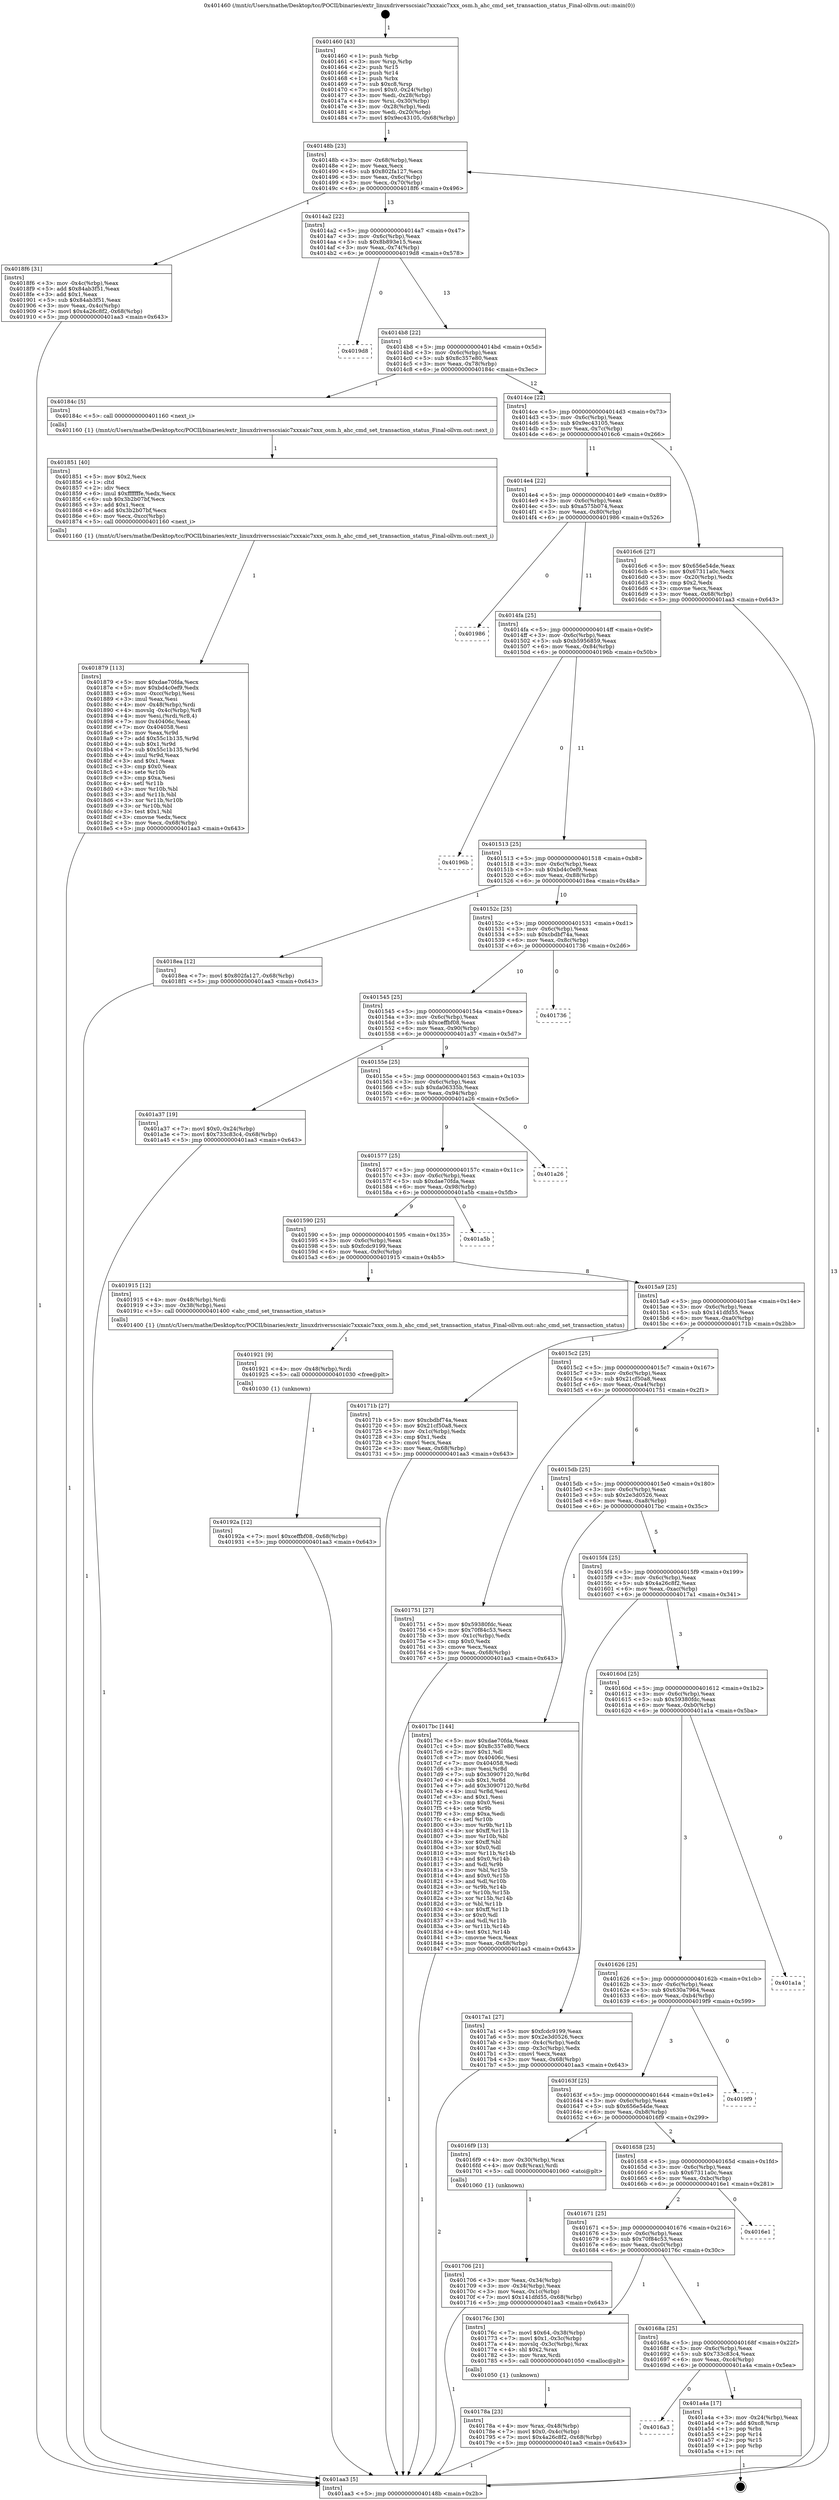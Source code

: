 digraph "0x401460" {
  label = "0x401460 (/mnt/c/Users/mathe/Desktop/tcc/POCII/binaries/extr_linuxdriversscsiaic7xxxaic7xxx_osm.h_ahc_cmd_set_transaction_status_Final-ollvm.out::main(0))"
  labelloc = "t"
  node[shape=record]

  Entry [label="",width=0.3,height=0.3,shape=circle,fillcolor=black,style=filled]
  "0x40148b" [label="{
     0x40148b [23]\l
     | [instrs]\l
     &nbsp;&nbsp;0x40148b \<+3\>: mov -0x68(%rbp),%eax\l
     &nbsp;&nbsp;0x40148e \<+2\>: mov %eax,%ecx\l
     &nbsp;&nbsp;0x401490 \<+6\>: sub $0x802fa127,%ecx\l
     &nbsp;&nbsp;0x401496 \<+3\>: mov %eax,-0x6c(%rbp)\l
     &nbsp;&nbsp;0x401499 \<+3\>: mov %ecx,-0x70(%rbp)\l
     &nbsp;&nbsp;0x40149c \<+6\>: je 00000000004018f6 \<main+0x496\>\l
  }"]
  "0x4018f6" [label="{
     0x4018f6 [31]\l
     | [instrs]\l
     &nbsp;&nbsp;0x4018f6 \<+3\>: mov -0x4c(%rbp),%eax\l
     &nbsp;&nbsp;0x4018f9 \<+5\>: add $0x84ab3f51,%eax\l
     &nbsp;&nbsp;0x4018fe \<+3\>: add $0x1,%eax\l
     &nbsp;&nbsp;0x401901 \<+5\>: sub $0x84ab3f51,%eax\l
     &nbsp;&nbsp;0x401906 \<+3\>: mov %eax,-0x4c(%rbp)\l
     &nbsp;&nbsp;0x401909 \<+7\>: movl $0x4a26c8f2,-0x68(%rbp)\l
     &nbsp;&nbsp;0x401910 \<+5\>: jmp 0000000000401aa3 \<main+0x643\>\l
  }"]
  "0x4014a2" [label="{
     0x4014a2 [22]\l
     | [instrs]\l
     &nbsp;&nbsp;0x4014a2 \<+5\>: jmp 00000000004014a7 \<main+0x47\>\l
     &nbsp;&nbsp;0x4014a7 \<+3\>: mov -0x6c(%rbp),%eax\l
     &nbsp;&nbsp;0x4014aa \<+5\>: sub $0x8b893e15,%eax\l
     &nbsp;&nbsp;0x4014af \<+3\>: mov %eax,-0x74(%rbp)\l
     &nbsp;&nbsp;0x4014b2 \<+6\>: je 00000000004019d8 \<main+0x578\>\l
  }"]
  Exit [label="",width=0.3,height=0.3,shape=circle,fillcolor=black,style=filled,peripheries=2]
  "0x4019d8" [label="{
     0x4019d8\l
  }", style=dashed]
  "0x4014b8" [label="{
     0x4014b8 [22]\l
     | [instrs]\l
     &nbsp;&nbsp;0x4014b8 \<+5\>: jmp 00000000004014bd \<main+0x5d\>\l
     &nbsp;&nbsp;0x4014bd \<+3\>: mov -0x6c(%rbp),%eax\l
     &nbsp;&nbsp;0x4014c0 \<+5\>: sub $0x8c357e80,%eax\l
     &nbsp;&nbsp;0x4014c5 \<+3\>: mov %eax,-0x78(%rbp)\l
     &nbsp;&nbsp;0x4014c8 \<+6\>: je 000000000040184c \<main+0x3ec\>\l
  }"]
  "0x4016a3" [label="{
     0x4016a3\l
  }", style=dashed]
  "0x40184c" [label="{
     0x40184c [5]\l
     | [instrs]\l
     &nbsp;&nbsp;0x40184c \<+5\>: call 0000000000401160 \<next_i\>\l
     | [calls]\l
     &nbsp;&nbsp;0x401160 \{1\} (/mnt/c/Users/mathe/Desktop/tcc/POCII/binaries/extr_linuxdriversscsiaic7xxxaic7xxx_osm.h_ahc_cmd_set_transaction_status_Final-ollvm.out::next_i)\l
  }"]
  "0x4014ce" [label="{
     0x4014ce [22]\l
     | [instrs]\l
     &nbsp;&nbsp;0x4014ce \<+5\>: jmp 00000000004014d3 \<main+0x73\>\l
     &nbsp;&nbsp;0x4014d3 \<+3\>: mov -0x6c(%rbp),%eax\l
     &nbsp;&nbsp;0x4014d6 \<+5\>: sub $0x9ec43105,%eax\l
     &nbsp;&nbsp;0x4014db \<+3\>: mov %eax,-0x7c(%rbp)\l
     &nbsp;&nbsp;0x4014de \<+6\>: je 00000000004016c6 \<main+0x266\>\l
  }"]
  "0x401a4a" [label="{
     0x401a4a [17]\l
     | [instrs]\l
     &nbsp;&nbsp;0x401a4a \<+3\>: mov -0x24(%rbp),%eax\l
     &nbsp;&nbsp;0x401a4d \<+7\>: add $0xc8,%rsp\l
     &nbsp;&nbsp;0x401a54 \<+1\>: pop %rbx\l
     &nbsp;&nbsp;0x401a55 \<+2\>: pop %r14\l
     &nbsp;&nbsp;0x401a57 \<+2\>: pop %r15\l
     &nbsp;&nbsp;0x401a59 \<+1\>: pop %rbp\l
     &nbsp;&nbsp;0x401a5a \<+1\>: ret\l
  }"]
  "0x4016c6" [label="{
     0x4016c6 [27]\l
     | [instrs]\l
     &nbsp;&nbsp;0x4016c6 \<+5\>: mov $0x656e54de,%eax\l
     &nbsp;&nbsp;0x4016cb \<+5\>: mov $0x67311a0c,%ecx\l
     &nbsp;&nbsp;0x4016d0 \<+3\>: mov -0x20(%rbp),%edx\l
     &nbsp;&nbsp;0x4016d3 \<+3\>: cmp $0x2,%edx\l
     &nbsp;&nbsp;0x4016d6 \<+3\>: cmovne %ecx,%eax\l
     &nbsp;&nbsp;0x4016d9 \<+3\>: mov %eax,-0x68(%rbp)\l
     &nbsp;&nbsp;0x4016dc \<+5\>: jmp 0000000000401aa3 \<main+0x643\>\l
  }"]
  "0x4014e4" [label="{
     0x4014e4 [22]\l
     | [instrs]\l
     &nbsp;&nbsp;0x4014e4 \<+5\>: jmp 00000000004014e9 \<main+0x89\>\l
     &nbsp;&nbsp;0x4014e9 \<+3\>: mov -0x6c(%rbp),%eax\l
     &nbsp;&nbsp;0x4014ec \<+5\>: sub $0xa575b074,%eax\l
     &nbsp;&nbsp;0x4014f1 \<+3\>: mov %eax,-0x80(%rbp)\l
     &nbsp;&nbsp;0x4014f4 \<+6\>: je 0000000000401986 \<main+0x526\>\l
  }"]
  "0x401aa3" [label="{
     0x401aa3 [5]\l
     | [instrs]\l
     &nbsp;&nbsp;0x401aa3 \<+5\>: jmp 000000000040148b \<main+0x2b\>\l
  }"]
  "0x401460" [label="{
     0x401460 [43]\l
     | [instrs]\l
     &nbsp;&nbsp;0x401460 \<+1\>: push %rbp\l
     &nbsp;&nbsp;0x401461 \<+3\>: mov %rsp,%rbp\l
     &nbsp;&nbsp;0x401464 \<+2\>: push %r15\l
     &nbsp;&nbsp;0x401466 \<+2\>: push %r14\l
     &nbsp;&nbsp;0x401468 \<+1\>: push %rbx\l
     &nbsp;&nbsp;0x401469 \<+7\>: sub $0xc8,%rsp\l
     &nbsp;&nbsp;0x401470 \<+7\>: movl $0x0,-0x24(%rbp)\l
     &nbsp;&nbsp;0x401477 \<+3\>: mov %edi,-0x28(%rbp)\l
     &nbsp;&nbsp;0x40147a \<+4\>: mov %rsi,-0x30(%rbp)\l
     &nbsp;&nbsp;0x40147e \<+3\>: mov -0x28(%rbp),%edi\l
     &nbsp;&nbsp;0x401481 \<+3\>: mov %edi,-0x20(%rbp)\l
     &nbsp;&nbsp;0x401484 \<+7\>: movl $0x9ec43105,-0x68(%rbp)\l
  }"]
  "0x40192a" [label="{
     0x40192a [12]\l
     | [instrs]\l
     &nbsp;&nbsp;0x40192a \<+7\>: movl $0xceffbf08,-0x68(%rbp)\l
     &nbsp;&nbsp;0x401931 \<+5\>: jmp 0000000000401aa3 \<main+0x643\>\l
  }"]
  "0x401986" [label="{
     0x401986\l
  }", style=dashed]
  "0x4014fa" [label="{
     0x4014fa [25]\l
     | [instrs]\l
     &nbsp;&nbsp;0x4014fa \<+5\>: jmp 00000000004014ff \<main+0x9f\>\l
     &nbsp;&nbsp;0x4014ff \<+3\>: mov -0x6c(%rbp),%eax\l
     &nbsp;&nbsp;0x401502 \<+5\>: sub $0xb5956859,%eax\l
     &nbsp;&nbsp;0x401507 \<+6\>: mov %eax,-0x84(%rbp)\l
     &nbsp;&nbsp;0x40150d \<+6\>: je 000000000040196b \<main+0x50b\>\l
  }"]
  "0x401921" [label="{
     0x401921 [9]\l
     | [instrs]\l
     &nbsp;&nbsp;0x401921 \<+4\>: mov -0x48(%rbp),%rdi\l
     &nbsp;&nbsp;0x401925 \<+5\>: call 0000000000401030 \<free@plt\>\l
     | [calls]\l
     &nbsp;&nbsp;0x401030 \{1\} (unknown)\l
  }"]
  "0x40196b" [label="{
     0x40196b\l
  }", style=dashed]
  "0x401513" [label="{
     0x401513 [25]\l
     | [instrs]\l
     &nbsp;&nbsp;0x401513 \<+5\>: jmp 0000000000401518 \<main+0xb8\>\l
     &nbsp;&nbsp;0x401518 \<+3\>: mov -0x6c(%rbp),%eax\l
     &nbsp;&nbsp;0x40151b \<+5\>: sub $0xbd4c0ef9,%eax\l
     &nbsp;&nbsp;0x401520 \<+6\>: mov %eax,-0x88(%rbp)\l
     &nbsp;&nbsp;0x401526 \<+6\>: je 00000000004018ea \<main+0x48a\>\l
  }"]
  "0x401879" [label="{
     0x401879 [113]\l
     | [instrs]\l
     &nbsp;&nbsp;0x401879 \<+5\>: mov $0xdae70fda,%ecx\l
     &nbsp;&nbsp;0x40187e \<+5\>: mov $0xbd4c0ef9,%edx\l
     &nbsp;&nbsp;0x401883 \<+6\>: mov -0xcc(%rbp),%esi\l
     &nbsp;&nbsp;0x401889 \<+3\>: imul %eax,%esi\l
     &nbsp;&nbsp;0x40188c \<+4\>: mov -0x48(%rbp),%rdi\l
     &nbsp;&nbsp;0x401890 \<+4\>: movslq -0x4c(%rbp),%r8\l
     &nbsp;&nbsp;0x401894 \<+4\>: mov %esi,(%rdi,%r8,4)\l
     &nbsp;&nbsp;0x401898 \<+7\>: mov 0x40406c,%eax\l
     &nbsp;&nbsp;0x40189f \<+7\>: mov 0x404058,%esi\l
     &nbsp;&nbsp;0x4018a6 \<+3\>: mov %eax,%r9d\l
     &nbsp;&nbsp;0x4018a9 \<+7\>: add $0x55c1b135,%r9d\l
     &nbsp;&nbsp;0x4018b0 \<+4\>: sub $0x1,%r9d\l
     &nbsp;&nbsp;0x4018b4 \<+7\>: sub $0x55c1b135,%r9d\l
     &nbsp;&nbsp;0x4018bb \<+4\>: imul %r9d,%eax\l
     &nbsp;&nbsp;0x4018bf \<+3\>: and $0x1,%eax\l
     &nbsp;&nbsp;0x4018c2 \<+3\>: cmp $0x0,%eax\l
     &nbsp;&nbsp;0x4018c5 \<+4\>: sete %r10b\l
     &nbsp;&nbsp;0x4018c9 \<+3\>: cmp $0xa,%esi\l
     &nbsp;&nbsp;0x4018cc \<+4\>: setl %r11b\l
     &nbsp;&nbsp;0x4018d0 \<+3\>: mov %r10b,%bl\l
     &nbsp;&nbsp;0x4018d3 \<+3\>: and %r11b,%bl\l
     &nbsp;&nbsp;0x4018d6 \<+3\>: xor %r11b,%r10b\l
     &nbsp;&nbsp;0x4018d9 \<+3\>: or %r10b,%bl\l
     &nbsp;&nbsp;0x4018dc \<+3\>: test $0x1,%bl\l
     &nbsp;&nbsp;0x4018df \<+3\>: cmovne %edx,%ecx\l
     &nbsp;&nbsp;0x4018e2 \<+3\>: mov %ecx,-0x68(%rbp)\l
     &nbsp;&nbsp;0x4018e5 \<+5\>: jmp 0000000000401aa3 \<main+0x643\>\l
  }"]
  "0x4018ea" [label="{
     0x4018ea [12]\l
     | [instrs]\l
     &nbsp;&nbsp;0x4018ea \<+7\>: movl $0x802fa127,-0x68(%rbp)\l
     &nbsp;&nbsp;0x4018f1 \<+5\>: jmp 0000000000401aa3 \<main+0x643\>\l
  }"]
  "0x40152c" [label="{
     0x40152c [25]\l
     | [instrs]\l
     &nbsp;&nbsp;0x40152c \<+5\>: jmp 0000000000401531 \<main+0xd1\>\l
     &nbsp;&nbsp;0x401531 \<+3\>: mov -0x6c(%rbp),%eax\l
     &nbsp;&nbsp;0x401534 \<+5\>: sub $0xcbdbf74a,%eax\l
     &nbsp;&nbsp;0x401539 \<+6\>: mov %eax,-0x8c(%rbp)\l
     &nbsp;&nbsp;0x40153f \<+6\>: je 0000000000401736 \<main+0x2d6\>\l
  }"]
  "0x401851" [label="{
     0x401851 [40]\l
     | [instrs]\l
     &nbsp;&nbsp;0x401851 \<+5\>: mov $0x2,%ecx\l
     &nbsp;&nbsp;0x401856 \<+1\>: cltd\l
     &nbsp;&nbsp;0x401857 \<+2\>: idiv %ecx\l
     &nbsp;&nbsp;0x401859 \<+6\>: imul $0xfffffffe,%edx,%ecx\l
     &nbsp;&nbsp;0x40185f \<+6\>: sub $0x3b2b07bf,%ecx\l
     &nbsp;&nbsp;0x401865 \<+3\>: add $0x1,%ecx\l
     &nbsp;&nbsp;0x401868 \<+6\>: add $0x3b2b07bf,%ecx\l
     &nbsp;&nbsp;0x40186e \<+6\>: mov %ecx,-0xcc(%rbp)\l
     &nbsp;&nbsp;0x401874 \<+5\>: call 0000000000401160 \<next_i\>\l
     | [calls]\l
     &nbsp;&nbsp;0x401160 \{1\} (/mnt/c/Users/mathe/Desktop/tcc/POCII/binaries/extr_linuxdriversscsiaic7xxxaic7xxx_osm.h_ahc_cmd_set_transaction_status_Final-ollvm.out::next_i)\l
  }"]
  "0x401736" [label="{
     0x401736\l
  }", style=dashed]
  "0x401545" [label="{
     0x401545 [25]\l
     | [instrs]\l
     &nbsp;&nbsp;0x401545 \<+5\>: jmp 000000000040154a \<main+0xea\>\l
     &nbsp;&nbsp;0x40154a \<+3\>: mov -0x6c(%rbp),%eax\l
     &nbsp;&nbsp;0x40154d \<+5\>: sub $0xceffbf08,%eax\l
     &nbsp;&nbsp;0x401552 \<+6\>: mov %eax,-0x90(%rbp)\l
     &nbsp;&nbsp;0x401558 \<+6\>: je 0000000000401a37 \<main+0x5d7\>\l
  }"]
  "0x40178a" [label="{
     0x40178a [23]\l
     | [instrs]\l
     &nbsp;&nbsp;0x40178a \<+4\>: mov %rax,-0x48(%rbp)\l
     &nbsp;&nbsp;0x40178e \<+7\>: movl $0x0,-0x4c(%rbp)\l
     &nbsp;&nbsp;0x401795 \<+7\>: movl $0x4a26c8f2,-0x68(%rbp)\l
     &nbsp;&nbsp;0x40179c \<+5\>: jmp 0000000000401aa3 \<main+0x643\>\l
  }"]
  "0x401a37" [label="{
     0x401a37 [19]\l
     | [instrs]\l
     &nbsp;&nbsp;0x401a37 \<+7\>: movl $0x0,-0x24(%rbp)\l
     &nbsp;&nbsp;0x401a3e \<+7\>: movl $0x733c83c4,-0x68(%rbp)\l
     &nbsp;&nbsp;0x401a45 \<+5\>: jmp 0000000000401aa3 \<main+0x643\>\l
  }"]
  "0x40155e" [label="{
     0x40155e [25]\l
     | [instrs]\l
     &nbsp;&nbsp;0x40155e \<+5\>: jmp 0000000000401563 \<main+0x103\>\l
     &nbsp;&nbsp;0x401563 \<+3\>: mov -0x6c(%rbp),%eax\l
     &nbsp;&nbsp;0x401566 \<+5\>: sub $0xda06335b,%eax\l
     &nbsp;&nbsp;0x40156b \<+6\>: mov %eax,-0x94(%rbp)\l
     &nbsp;&nbsp;0x401571 \<+6\>: je 0000000000401a26 \<main+0x5c6\>\l
  }"]
  "0x40168a" [label="{
     0x40168a [25]\l
     | [instrs]\l
     &nbsp;&nbsp;0x40168a \<+5\>: jmp 000000000040168f \<main+0x22f\>\l
     &nbsp;&nbsp;0x40168f \<+3\>: mov -0x6c(%rbp),%eax\l
     &nbsp;&nbsp;0x401692 \<+5\>: sub $0x733c83c4,%eax\l
     &nbsp;&nbsp;0x401697 \<+6\>: mov %eax,-0xc4(%rbp)\l
     &nbsp;&nbsp;0x40169d \<+6\>: je 0000000000401a4a \<main+0x5ea\>\l
  }"]
  "0x401a26" [label="{
     0x401a26\l
  }", style=dashed]
  "0x401577" [label="{
     0x401577 [25]\l
     | [instrs]\l
     &nbsp;&nbsp;0x401577 \<+5\>: jmp 000000000040157c \<main+0x11c\>\l
     &nbsp;&nbsp;0x40157c \<+3\>: mov -0x6c(%rbp),%eax\l
     &nbsp;&nbsp;0x40157f \<+5\>: sub $0xdae70fda,%eax\l
     &nbsp;&nbsp;0x401584 \<+6\>: mov %eax,-0x98(%rbp)\l
     &nbsp;&nbsp;0x40158a \<+6\>: je 0000000000401a5b \<main+0x5fb\>\l
  }"]
  "0x40176c" [label="{
     0x40176c [30]\l
     | [instrs]\l
     &nbsp;&nbsp;0x40176c \<+7\>: movl $0x64,-0x38(%rbp)\l
     &nbsp;&nbsp;0x401773 \<+7\>: movl $0x1,-0x3c(%rbp)\l
     &nbsp;&nbsp;0x40177a \<+4\>: movslq -0x3c(%rbp),%rax\l
     &nbsp;&nbsp;0x40177e \<+4\>: shl $0x2,%rax\l
     &nbsp;&nbsp;0x401782 \<+3\>: mov %rax,%rdi\l
     &nbsp;&nbsp;0x401785 \<+5\>: call 0000000000401050 \<malloc@plt\>\l
     | [calls]\l
     &nbsp;&nbsp;0x401050 \{1\} (unknown)\l
  }"]
  "0x401a5b" [label="{
     0x401a5b\l
  }", style=dashed]
  "0x401590" [label="{
     0x401590 [25]\l
     | [instrs]\l
     &nbsp;&nbsp;0x401590 \<+5\>: jmp 0000000000401595 \<main+0x135\>\l
     &nbsp;&nbsp;0x401595 \<+3\>: mov -0x6c(%rbp),%eax\l
     &nbsp;&nbsp;0x401598 \<+5\>: sub $0xfcdc9199,%eax\l
     &nbsp;&nbsp;0x40159d \<+6\>: mov %eax,-0x9c(%rbp)\l
     &nbsp;&nbsp;0x4015a3 \<+6\>: je 0000000000401915 \<main+0x4b5\>\l
  }"]
  "0x401671" [label="{
     0x401671 [25]\l
     | [instrs]\l
     &nbsp;&nbsp;0x401671 \<+5\>: jmp 0000000000401676 \<main+0x216\>\l
     &nbsp;&nbsp;0x401676 \<+3\>: mov -0x6c(%rbp),%eax\l
     &nbsp;&nbsp;0x401679 \<+5\>: sub $0x70f84c53,%eax\l
     &nbsp;&nbsp;0x40167e \<+6\>: mov %eax,-0xc0(%rbp)\l
     &nbsp;&nbsp;0x401684 \<+6\>: je 000000000040176c \<main+0x30c\>\l
  }"]
  "0x401915" [label="{
     0x401915 [12]\l
     | [instrs]\l
     &nbsp;&nbsp;0x401915 \<+4\>: mov -0x48(%rbp),%rdi\l
     &nbsp;&nbsp;0x401919 \<+3\>: mov -0x38(%rbp),%esi\l
     &nbsp;&nbsp;0x40191c \<+5\>: call 0000000000401400 \<ahc_cmd_set_transaction_status\>\l
     | [calls]\l
     &nbsp;&nbsp;0x401400 \{1\} (/mnt/c/Users/mathe/Desktop/tcc/POCII/binaries/extr_linuxdriversscsiaic7xxxaic7xxx_osm.h_ahc_cmd_set_transaction_status_Final-ollvm.out::ahc_cmd_set_transaction_status)\l
  }"]
  "0x4015a9" [label="{
     0x4015a9 [25]\l
     | [instrs]\l
     &nbsp;&nbsp;0x4015a9 \<+5\>: jmp 00000000004015ae \<main+0x14e\>\l
     &nbsp;&nbsp;0x4015ae \<+3\>: mov -0x6c(%rbp),%eax\l
     &nbsp;&nbsp;0x4015b1 \<+5\>: sub $0x141dfd55,%eax\l
     &nbsp;&nbsp;0x4015b6 \<+6\>: mov %eax,-0xa0(%rbp)\l
     &nbsp;&nbsp;0x4015bc \<+6\>: je 000000000040171b \<main+0x2bb\>\l
  }"]
  "0x4016e1" [label="{
     0x4016e1\l
  }", style=dashed]
  "0x40171b" [label="{
     0x40171b [27]\l
     | [instrs]\l
     &nbsp;&nbsp;0x40171b \<+5\>: mov $0xcbdbf74a,%eax\l
     &nbsp;&nbsp;0x401720 \<+5\>: mov $0x21cf50a8,%ecx\l
     &nbsp;&nbsp;0x401725 \<+3\>: mov -0x1c(%rbp),%edx\l
     &nbsp;&nbsp;0x401728 \<+3\>: cmp $0x1,%edx\l
     &nbsp;&nbsp;0x40172b \<+3\>: cmovl %ecx,%eax\l
     &nbsp;&nbsp;0x40172e \<+3\>: mov %eax,-0x68(%rbp)\l
     &nbsp;&nbsp;0x401731 \<+5\>: jmp 0000000000401aa3 \<main+0x643\>\l
  }"]
  "0x4015c2" [label="{
     0x4015c2 [25]\l
     | [instrs]\l
     &nbsp;&nbsp;0x4015c2 \<+5\>: jmp 00000000004015c7 \<main+0x167\>\l
     &nbsp;&nbsp;0x4015c7 \<+3\>: mov -0x6c(%rbp),%eax\l
     &nbsp;&nbsp;0x4015ca \<+5\>: sub $0x21cf50a8,%eax\l
     &nbsp;&nbsp;0x4015cf \<+6\>: mov %eax,-0xa4(%rbp)\l
     &nbsp;&nbsp;0x4015d5 \<+6\>: je 0000000000401751 \<main+0x2f1\>\l
  }"]
  "0x401706" [label="{
     0x401706 [21]\l
     | [instrs]\l
     &nbsp;&nbsp;0x401706 \<+3\>: mov %eax,-0x34(%rbp)\l
     &nbsp;&nbsp;0x401709 \<+3\>: mov -0x34(%rbp),%eax\l
     &nbsp;&nbsp;0x40170c \<+3\>: mov %eax,-0x1c(%rbp)\l
     &nbsp;&nbsp;0x40170f \<+7\>: movl $0x141dfd55,-0x68(%rbp)\l
     &nbsp;&nbsp;0x401716 \<+5\>: jmp 0000000000401aa3 \<main+0x643\>\l
  }"]
  "0x401751" [label="{
     0x401751 [27]\l
     | [instrs]\l
     &nbsp;&nbsp;0x401751 \<+5\>: mov $0x59380fdc,%eax\l
     &nbsp;&nbsp;0x401756 \<+5\>: mov $0x70f84c53,%ecx\l
     &nbsp;&nbsp;0x40175b \<+3\>: mov -0x1c(%rbp),%edx\l
     &nbsp;&nbsp;0x40175e \<+3\>: cmp $0x0,%edx\l
     &nbsp;&nbsp;0x401761 \<+3\>: cmove %ecx,%eax\l
     &nbsp;&nbsp;0x401764 \<+3\>: mov %eax,-0x68(%rbp)\l
     &nbsp;&nbsp;0x401767 \<+5\>: jmp 0000000000401aa3 \<main+0x643\>\l
  }"]
  "0x4015db" [label="{
     0x4015db [25]\l
     | [instrs]\l
     &nbsp;&nbsp;0x4015db \<+5\>: jmp 00000000004015e0 \<main+0x180\>\l
     &nbsp;&nbsp;0x4015e0 \<+3\>: mov -0x6c(%rbp),%eax\l
     &nbsp;&nbsp;0x4015e3 \<+5\>: sub $0x2e3d0526,%eax\l
     &nbsp;&nbsp;0x4015e8 \<+6\>: mov %eax,-0xa8(%rbp)\l
     &nbsp;&nbsp;0x4015ee \<+6\>: je 00000000004017bc \<main+0x35c\>\l
  }"]
  "0x401658" [label="{
     0x401658 [25]\l
     | [instrs]\l
     &nbsp;&nbsp;0x401658 \<+5\>: jmp 000000000040165d \<main+0x1fd\>\l
     &nbsp;&nbsp;0x40165d \<+3\>: mov -0x6c(%rbp),%eax\l
     &nbsp;&nbsp;0x401660 \<+5\>: sub $0x67311a0c,%eax\l
     &nbsp;&nbsp;0x401665 \<+6\>: mov %eax,-0xbc(%rbp)\l
     &nbsp;&nbsp;0x40166b \<+6\>: je 00000000004016e1 \<main+0x281\>\l
  }"]
  "0x4017bc" [label="{
     0x4017bc [144]\l
     | [instrs]\l
     &nbsp;&nbsp;0x4017bc \<+5\>: mov $0xdae70fda,%eax\l
     &nbsp;&nbsp;0x4017c1 \<+5\>: mov $0x8c357e80,%ecx\l
     &nbsp;&nbsp;0x4017c6 \<+2\>: mov $0x1,%dl\l
     &nbsp;&nbsp;0x4017c8 \<+7\>: mov 0x40406c,%esi\l
     &nbsp;&nbsp;0x4017cf \<+7\>: mov 0x404058,%edi\l
     &nbsp;&nbsp;0x4017d6 \<+3\>: mov %esi,%r8d\l
     &nbsp;&nbsp;0x4017d9 \<+7\>: sub $0x30907120,%r8d\l
     &nbsp;&nbsp;0x4017e0 \<+4\>: sub $0x1,%r8d\l
     &nbsp;&nbsp;0x4017e4 \<+7\>: add $0x30907120,%r8d\l
     &nbsp;&nbsp;0x4017eb \<+4\>: imul %r8d,%esi\l
     &nbsp;&nbsp;0x4017ef \<+3\>: and $0x1,%esi\l
     &nbsp;&nbsp;0x4017f2 \<+3\>: cmp $0x0,%esi\l
     &nbsp;&nbsp;0x4017f5 \<+4\>: sete %r9b\l
     &nbsp;&nbsp;0x4017f9 \<+3\>: cmp $0xa,%edi\l
     &nbsp;&nbsp;0x4017fc \<+4\>: setl %r10b\l
     &nbsp;&nbsp;0x401800 \<+3\>: mov %r9b,%r11b\l
     &nbsp;&nbsp;0x401803 \<+4\>: xor $0xff,%r11b\l
     &nbsp;&nbsp;0x401807 \<+3\>: mov %r10b,%bl\l
     &nbsp;&nbsp;0x40180a \<+3\>: xor $0xff,%bl\l
     &nbsp;&nbsp;0x40180d \<+3\>: xor $0x0,%dl\l
     &nbsp;&nbsp;0x401810 \<+3\>: mov %r11b,%r14b\l
     &nbsp;&nbsp;0x401813 \<+4\>: and $0x0,%r14b\l
     &nbsp;&nbsp;0x401817 \<+3\>: and %dl,%r9b\l
     &nbsp;&nbsp;0x40181a \<+3\>: mov %bl,%r15b\l
     &nbsp;&nbsp;0x40181d \<+4\>: and $0x0,%r15b\l
     &nbsp;&nbsp;0x401821 \<+3\>: and %dl,%r10b\l
     &nbsp;&nbsp;0x401824 \<+3\>: or %r9b,%r14b\l
     &nbsp;&nbsp;0x401827 \<+3\>: or %r10b,%r15b\l
     &nbsp;&nbsp;0x40182a \<+3\>: xor %r15b,%r14b\l
     &nbsp;&nbsp;0x40182d \<+3\>: or %bl,%r11b\l
     &nbsp;&nbsp;0x401830 \<+4\>: xor $0xff,%r11b\l
     &nbsp;&nbsp;0x401834 \<+3\>: or $0x0,%dl\l
     &nbsp;&nbsp;0x401837 \<+3\>: and %dl,%r11b\l
     &nbsp;&nbsp;0x40183a \<+3\>: or %r11b,%r14b\l
     &nbsp;&nbsp;0x40183d \<+4\>: test $0x1,%r14b\l
     &nbsp;&nbsp;0x401841 \<+3\>: cmovne %ecx,%eax\l
     &nbsp;&nbsp;0x401844 \<+3\>: mov %eax,-0x68(%rbp)\l
     &nbsp;&nbsp;0x401847 \<+5\>: jmp 0000000000401aa3 \<main+0x643\>\l
  }"]
  "0x4015f4" [label="{
     0x4015f4 [25]\l
     | [instrs]\l
     &nbsp;&nbsp;0x4015f4 \<+5\>: jmp 00000000004015f9 \<main+0x199\>\l
     &nbsp;&nbsp;0x4015f9 \<+3\>: mov -0x6c(%rbp),%eax\l
     &nbsp;&nbsp;0x4015fc \<+5\>: sub $0x4a26c8f2,%eax\l
     &nbsp;&nbsp;0x401601 \<+6\>: mov %eax,-0xac(%rbp)\l
     &nbsp;&nbsp;0x401607 \<+6\>: je 00000000004017a1 \<main+0x341\>\l
  }"]
  "0x4016f9" [label="{
     0x4016f9 [13]\l
     | [instrs]\l
     &nbsp;&nbsp;0x4016f9 \<+4\>: mov -0x30(%rbp),%rax\l
     &nbsp;&nbsp;0x4016fd \<+4\>: mov 0x8(%rax),%rdi\l
     &nbsp;&nbsp;0x401701 \<+5\>: call 0000000000401060 \<atoi@plt\>\l
     | [calls]\l
     &nbsp;&nbsp;0x401060 \{1\} (unknown)\l
  }"]
  "0x4017a1" [label="{
     0x4017a1 [27]\l
     | [instrs]\l
     &nbsp;&nbsp;0x4017a1 \<+5\>: mov $0xfcdc9199,%eax\l
     &nbsp;&nbsp;0x4017a6 \<+5\>: mov $0x2e3d0526,%ecx\l
     &nbsp;&nbsp;0x4017ab \<+3\>: mov -0x4c(%rbp),%edx\l
     &nbsp;&nbsp;0x4017ae \<+3\>: cmp -0x3c(%rbp),%edx\l
     &nbsp;&nbsp;0x4017b1 \<+3\>: cmovl %ecx,%eax\l
     &nbsp;&nbsp;0x4017b4 \<+3\>: mov %eax,-0x68(%rbp)\l
     &nbsp;&nbsp;0x4017b7 \<+5\>: jmp 0000000000401aa3 \<main+0x643\>\l
  }"]
  "0x40160d" [label="{
     0x40160d [25]\l
     | [instrs]\l
     &nbsp;&nbsp;0x40160d \<+5\>: jmp 0000000000401612 \<main+0x1b2\>\l
     &nbsp;&nbsp;0x401612 \<+3\>: mov -0x6c(%rbp),%eax\l
     &nbsp;&nbsp;0x401615 \<+5\>: sub $0x59380fdc,%eax\l
     &nbsp;&nbsp;0x40161a \<+6\>: mov %eax,-0xb0(%rbp)\l
     &nbsp;&nbsp;0x401620 \<+6\>: je 0000000000401a1a \<main+0x5ba\>\l
  }"]
  "0x40163f" [label="{
     0x40163f [25]\l
     | [instrs]\l
     &nbsp;&nbsp;0x40163f \<+5\>: jmp 0000000000401644 \<main+0x1e4\>\l
     &nbsp;&nbsp;0x401644 \<+3\>: mov -0x6c(%rbp),%eax\l
     &nbsp;&nbsp;0x401647 \<+5\>: sub $0x656e54de,%eax\l
     &nbsp;&nbsp;0x40164c \<+6\>: mov %eax,-0xb8(%rbp)\l
     &nbsp;&nbsp;0x401652 \<+6\>: je 00000000004016f9 \<main+0x299\>\l
  }"]
  "0x401a1a" [label="{
     0x401a1a\l
  }", style=dashed]
  "0x401626" [label="{
     0x401626 [25]\l
     | [instrs]\l
     &nbsp;&nbsp;0x401626 \<+5\>: jmp 000000000040162b \<main+0x1cb\>\l
     &nbsp;&nbsp;0x40162b \<+3\>: mov -0x6c(%rbp),%eax\l
     &nbsp;&nbsp;0x40162e \<+5\>: sub $0x630a7964,%eax\l
     &nbsp;&nbsp;0x401633 \<+6\>: mov %eax,-0xb4(%rbp)\l
     &nbsp;&nbsp;0x401639 \<+6\>: je 00000000004019f9 \<main+0x599\>\l
  }"]
  "0x4019f9" [label="{
     0x4019f9\l
  }", style=dashed]
  Entry -> "0x401460" [label=" 1"]
  "0x40148b" -> "0x4018f6" [label=" 1"]
  "0x40148b" -> "0x4014a2" [label=" 13"]
  "0x401a4a" -> Exit [label=" 1"]
  "0x4014a2" -> "0x4019d8" [label=" 0"]
  "0x4014a2" -> "0x4014b8" [label=" 13"]
  "0x40168a" -> "0x4016a3" [label=" 0"]
  "0x4014b8" -> "0x40184c" [label=" 1"]
  "0x4014b8" -> "0x4014ce" [label=" 12"]
  "0x40168a" -> "0x401a4a" [label=" 1"]
  "0x4014ce" -> "0x4016c6" [label=" 1"]
  "0x4014ce" -> "0x4014e4" [label=" 11"]
  "0x4016c6" -> "0x401aa3" [label=" 1"]
  "0x401460" -> "0x40148b" [label=" 1"]
  "0x401aa3" -> "0x40148b" [label=" 13"]
  "0x401a37" -> "0x401aa3" [label=" 1"]
  "0x4014e4" -> "0x401986" [label=" 0"]
  "0x4014e4" -> "0x4014fa" [label=" 11"]
  "0x40192a" -> "0x401aa3" [label=" 1"]
  "0x4014fa" -> "0x40196b" [label=" 0"]
  "0x4014fa" -> "0x401513" [label=" 11"]
  "0x401921" -> "0x40192a" [label=" 1"]
  "0x401513" -> "0x4018ea" [label=" 1"]
  "0x401513" -> "0x40152c" [label=" 10"]
  "0x401915" -> "0x401921" [label=" 1"]
  "0x40152c" -> "0x401736" [label=" 0"]
  "0x40152c" -> "0x401545" [label=" 10"]
  "0x4018f6" -> "0x401aa3" [label=" 1"]
  "0x401545" -> "0x401a37" [label=" 1"]
  "0x401545" -> "0x40155e" [label=" 9"]
  "0x4018ea" -> "0x401aa3" [label=" 1"]
  "0x40155e" -> "0x401a26" [label=" 0"]
  "0x40155e" -> "0x401577" [label=" 9"]
  "0x401879" -> "0x401aa3" [label=" 1"]
  "0x401577" -> "0x401a5b" [label=" 0"]
  "0x401577" -> "0x401590" [label=" 9"]
  "0x401851" -> "0x401879" [label=" 1"]
  "0x401590" -> "0x401915" [label=" 1"]
  "0x401590" -> "0x4015a9" [label=" 8"]
  "0x4017bc" -> "0x401aa3" [label=" 1"]
  "0x4015a9" -> "0x40171b" [label=" 1"]
  "0x4015a9" -> "0x4015c2" [label=" 7"]
  "0x4017a1" -> "0x401aa3" [label=" 2"]
  "0x4015c2" -> "0x401751" [label=" 1"]
  "0x4015c2" -> "0x4015db" [label=" 6"]
  "0x40176c" -> "0x40178a" [label=" 1"]
  "0x4015db" -> "0x4017bc" [label=" 1"]
  "0x4015db" -> "0x4015f4" [label=" 5"]
  "0x401671" -> "0x40168a" [label=" 1"]
  "0x4015f4" -> "0x4017a1" [label=" 2"]
  "0x4015f4" -> "0x40160d" [label=" 3"]
  "0x401671" -> "0x40176c" [label=" 1"]
  "0x40160d" -> "0x401a1a" [label=" 0"]
  "0x40160d" -> "0x401626" [label=" 3"]
  "0x401658" -> "0x401671" [label=" 2"]
  "0x401626" -> "0x4019f9" [label=" 0"]
  "0x401626" -> "0x40163f" [label=" 3"]
  "0x40184c" -> "0x401851" [label=" 1"]
  "0x40163f" -> "0x4016f9" [label=" 1"]
  "0x40163f" -> "0x401658" [label=" 2"]
  "0x4016f9" -> "0x401706" [label=" 1"]
  "0x401706" -> "0x401aa3" [label=" 1"]
  "0x40171b" -> "0x401aa3" [label=" 1"]
  "0x401751" -> "0x401aa3" [label=" 1"]
  "0x40178a" -> "0x401aa3" [label=" 1"]
  "0x401658" -> "0x4016e1" [label=" 0"]
}
